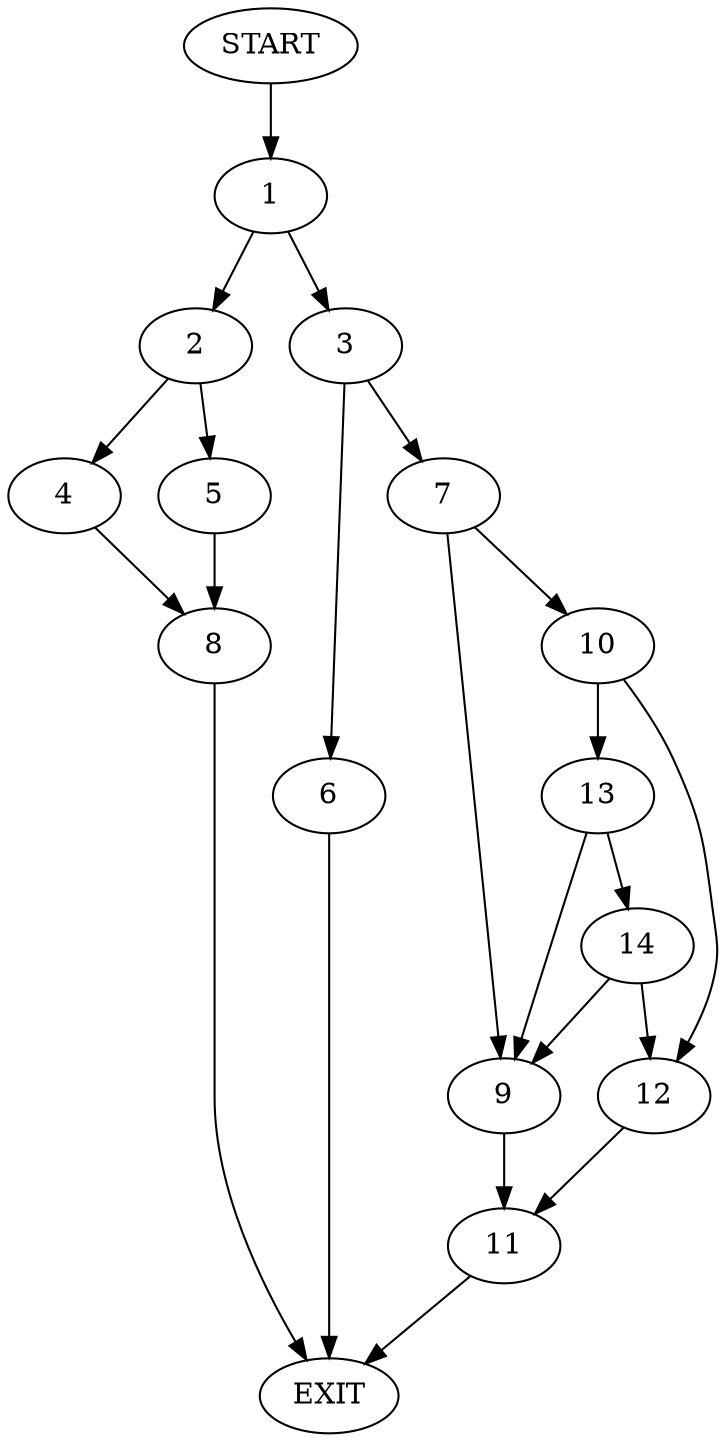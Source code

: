 digraph {
0 [label="START"]
15 [label="EXIT"]
0 -> 1
1 -> 2
1 -> 3
2 -> 4
2 -> 5
3 -> 6
3 -> 7
4 -> 8
5 -> 8
8 -> 15
6 -> 15
7 -> 9
7 -> 10
9 -> 11
10 -> 12
10 -> 13
13 -> 14
13 -> 9
12 -> 11
14 -> 12
14 -> 9
11 -> 15
}
